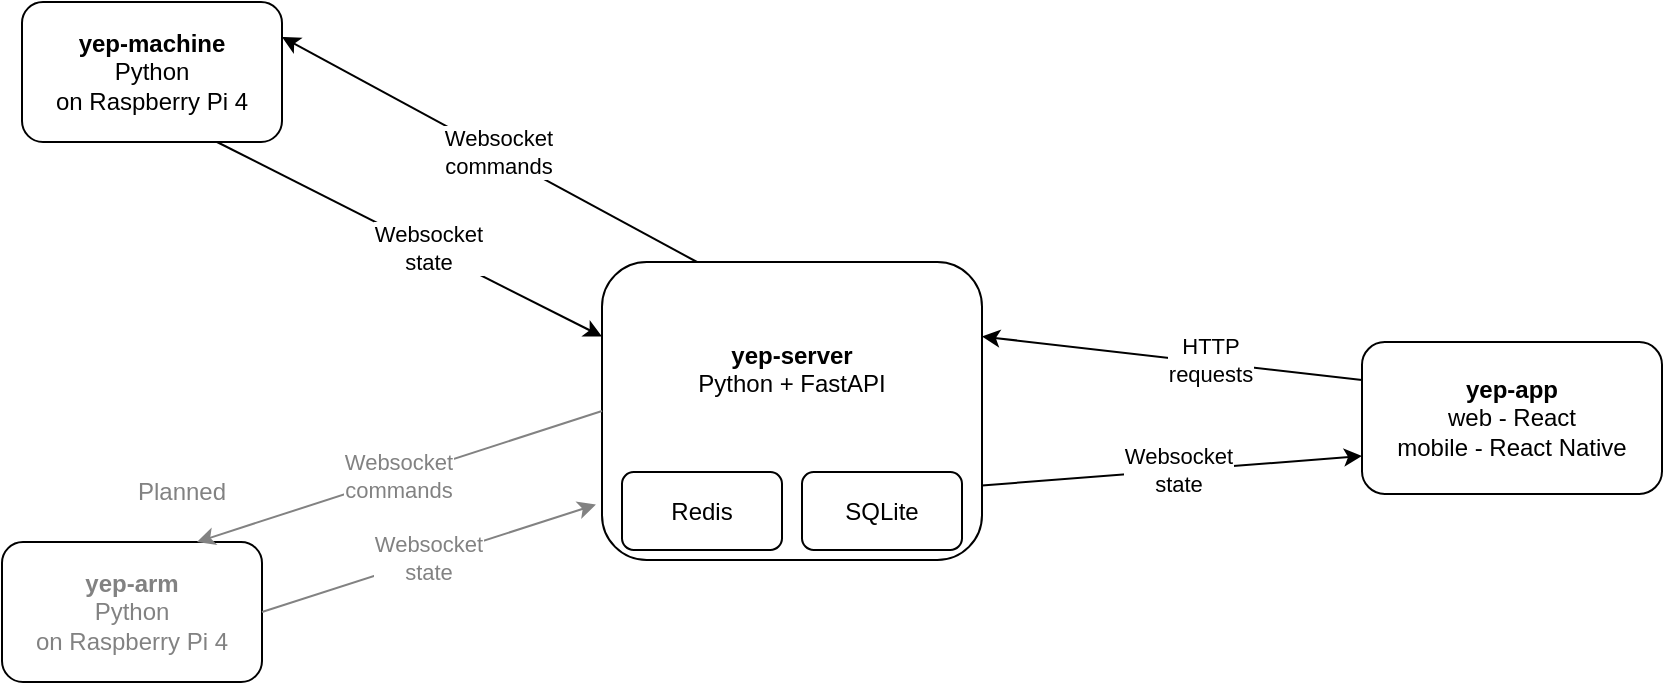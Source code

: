 <mxfile version="13.7.9" type="device"><diagram id="exqh0QRYPgPmFQnnTvOG" name="Page-1"><mxGraphModel dx="1106" dy="1003" grid="1" gridSize="10" guides="1" tooltips="1" connect="1" arrows="1" fold="1" page="1" pageScale="1" pageWidth="1169" pageHeight="827" math="0" shadow="0"><root><mxCell id="0"/><mxCell id="1" parent="0"/><mxCell id="zgzVjXk7qhQSNaWhkyub-3" value="&lt;b&gt;yep-machine&lt;/b&gt;&lt;br&gt;Python&lt;br&gt;on Raspberry Pi 4" style="rounded=1;whiteSpace=wrap;html=1;" parent="1" vertex="1"><mxGeometry x="230" y="230" width="130" height="70" as="geometry"/></mxCell><mxCell id="zgzVjXk7qhQSNaWhkyub-4" value="&lt;b&gt;yep-arm&lt;/b&gt;&lt;br&gt;Python&lt;br&gt;on Raspberry Pi 4" style="rounded=1;whiteSpace=wrap;html=1;fontColor=#828282;" parent="1" vertex="1"><mxGeometry x="220" y="500" width="130" height="70" as="geometry"/></mxCell><mxCell id="zgzVjXk7qhQSNaWhkyub-5" value="&lt;b&gt;yep-app&lt;br&gt;&lt;/b&gt;web - React&lt;br&gt;mobile - React Native" style="rounded=1;whiteSpace=wrap;html=1;" parent="1" vertex="1"><mxGeometry x="900" y="400" width="150" height="76" as="geometry"/></mxCell><mxCell id="zgzVjXk7qhQSNaWhkyub-2" value="&lt;b&gt;yep-server&lt;/b&gt;&lt;br&gt;Python + FastAPI&lt;br&gt;&lt;br&gt;&lt;br&gt;&lt;br&gt;" style="rounded=1;whiteSpace=wrap;html=1;" parent="1" vertex="1"><mxGeometry x="520" y="360" width="190" height="149" as="geometry"/></mxCell><mxCell id="zgzVjXk7qhQSNaWhkyub-11" value="SQLite" style="rounded=1;whiteSpace=wrap;html=1;" parent="1" vertex="1"><mxGeometry x="620" y="465" width="80" height="39" as="geometry"/></mxCell><mxCell id="zgzVjXk7qhQSNaWhkyub-10" value="Redis" style="rounded=1;whiteSpace=wrap;html=1;" parent="1" vertex="1"><mxGeometry x="530" y="465" width="80" height="39" as="geometry"/></mxCell><mxCell id="zgzVjXk7qhQSNaWhkyub-13" value="" style="endArrow=classic;html=1;entryX=1;entryY=0.25;entryDx=0;entryDy=0;exitX=0;exitY=0.25;exitDx=0;exitDy=0;" parent="1" source="zgzVjXk7qhQSNaWhkyub-5" target="zgzVjXk7qhQSNaWhkyub-2" edge="1"><mxGeometry width="50" height="50" relative="1" as="geometry"><mxPoint x="740" y="450" as="sourcePoint"/><mxPoint x="790" y="400" as="targetPoint"/></mxGeometry></mxCell><mxCell id="zgzVjXk7qhQSNaWhkyub-29" value="HTTP&lt;br&gt;requests" style="edgeLabel;html=1;align=center;verticalAlign=middle;resizable=0;points=[];" parent="zgzVjXk7qhQSNaWhkyub-13" vertex="1" connectable="0"><mxGeometry x="-0.2" y="-2" relative="1" as="geometry"><mxPoint as="offset"/></mxGeometry></mxCell><mxCell id="zgzVjXk7qhQSNaWhkyub-16" value="" style="endArrow=classic;html=1;entryX=0;entryY=0.75;entryDx=0;entryDy=0;exitX=1;exitY=0.75;exitDx=0;exitDy=0;" parent="1" source="zgzVjXk7qhQSNaWhkyub-2" target="zgzVjXk7qhQSNaWhkyub-5" edge="1"><mxGeometry width="50" height="50" relative="1" as="geometry"><mxPoint x="740" y="450" as="sourcePoint"/><mxPoint x="790" y="400" as="targetPoint"/></mxGeometry></mxCell><mxCell id="zgzVjXk7qhQSNaWhkyub-30" value="Websocket&lt;br&gt;state" style="edgeLabel;html=1;align=center;verticalAlign=middle;resizable=0;points=[];" parent="zgzVjXk7qhQSNaWhkyub-16" vertex="1" connectable="0"><mxGeometry x="0.036" relative="1" as="geometry"><mxPoint as="offset"/></mxGeometry></mxCell><mxCell id="zgzVjXk7qhQSNaWhkyub-19" value="" style="endArrow=classic;html=1;entryX=1;entryY=0.25;entryDx=0;entryDy=0;exitX=0.25;exitY=0;exitDx=0;exitDy=0;" parent="1" source="zgzVjXk7qhQSNaWhkyub-2" target="zgzVjXk7qhQSNaWhkyub-3" edge="1"><mxGeometry width="50" height="50" relative="1" as="geometry"><mxPoint x="740" y="440" as="sourcePoint"/><mxPoint x="790" y="390" as="targetPoint"/></mxGeometry></mxCell><mxCell id="zgzVjXk7qhQSNaWhkyub-28" value="Websocket&lt;br&gt;commands" style="edgeLabel;html=1;align=center;verticalAlign=middle;resizable=0;points=[];" parent="zgzVjXk7qhQSNaWhkyub-19" vertex="1" connectable="0"><mxGeometry x="-0.031" y="-1" relative="1" as="geometry"><mxPoint as="offset"/></mxGeometry></mxCell><mxCell id="zgzVjXk7qhQSNaWhkyub-25" value="" style="endArrow=classic;html=1;entryX=0;entryY=0.25;entryDx=0;entryDy=0;exitX=0.75;exitY=1;exitDx=0;exitDy=0;" parent="1" source="zgzVjXk7qhQSNaWhkyub-3" target="zgzVjXk7qhQSNaWhkyub-2" edge="1"><mxGeometry width="50" height="50" relative="1" as="geometry"><mxPoint x="740" y="420" as="sourcePoint"/><mxPoint x="790" y="370" as="targetPoint"/></mxGeometry></mxCell><mxCell id="zgzVjXk7qhQSNaWhkyub-27" value="Websocket&lt;br&gt;state" style="edgeLabel;html=1;align=center;verticalAlign=middle;resizable=0;points=[];" parent="zgzVjXk7qhQSNaWhkyub-25" vertex="1" connectable="0"><mxGeometry x="0.093" relative="1" as="geometry"><mxPoint as="offset"/></mxGeometry></mxCell><mxCell id="zgzVjXk7qhQSNaWhkyub-31" value="" style="endArrow=classic;html=1;entryX=0.75;entryY=0;entryDx=0;entryDy=0;exitX=0;exitY=0.5;exitDx=0;exitDy=0;strokeColor=#828282;" parent="1" source="zgzVjXk7qhQSNaWhkyub-2" target="zgzVjXk7qhQSNaWhkyub-4" edge="1"><mxGeometry width="50" height="50" relative="1" as="geometry"><mxPoint x="740" y="400" as="sourcePoint"/><mxPoint x="790" y="350" as="targetPoint"/></mxGeometry></mxCell><mxCell id="zgzVjXk7qhQSNaWhkyub-32" value="Websocket&lt;br&gt;commands" style="edgeLabel;html=1;align=center;verticalAlign=middle;resizable=0;points=[];fontColor=#828282;" parent="zgzVjXk7qhQSNaWhkyub-31" vertex="1" connectable="0"><mxGeometry x="0.005" y="-1" relative="1" as="geometry"><mxPoint as="offset"/></mxGeometry></mxCell><mxCell id="zgzVjXk7qhQSNaWhkyub-35" value="Websocket&lt;br&gt;state" style="endArrow=classic;html=1;entryX=-0.016;entryY=0.814;entryDx=0;entryDy=0;entryPerimeter=0;exitX=1;exitY=0.5;exitDx=0;exitDy=0;strokeColor=#828282;fontColor=#828282;" parent="1" source="zgzVjXk7qhQSNaWhkyub-4" target="zgzVjXk7qhQSNaWhkyub-2" edge="1"><mxGeometry width="50" height="50" relative="1" as="geometry"><mxPoint x="740" y="390" as="sourcePoint"/><mxPoint x="790" y="340" as="targetPoint"/></mxGeometry></mxCell><mxCell id="xz1Zc1Fo98bLDAnU7JaR-1" value="Planned" style="text;html=1;strokeColor=none;fillColor=none;align=center;verticalAlign=middle;whiteSpace=wrap;rounded=0;fontColor=#828282;" vertex="1" parent="1"><mxGeometry x="290" y="465" width="40" height="20" as="geometry"/></mxCell></root></mxGraphModel></diagram></mxfile>